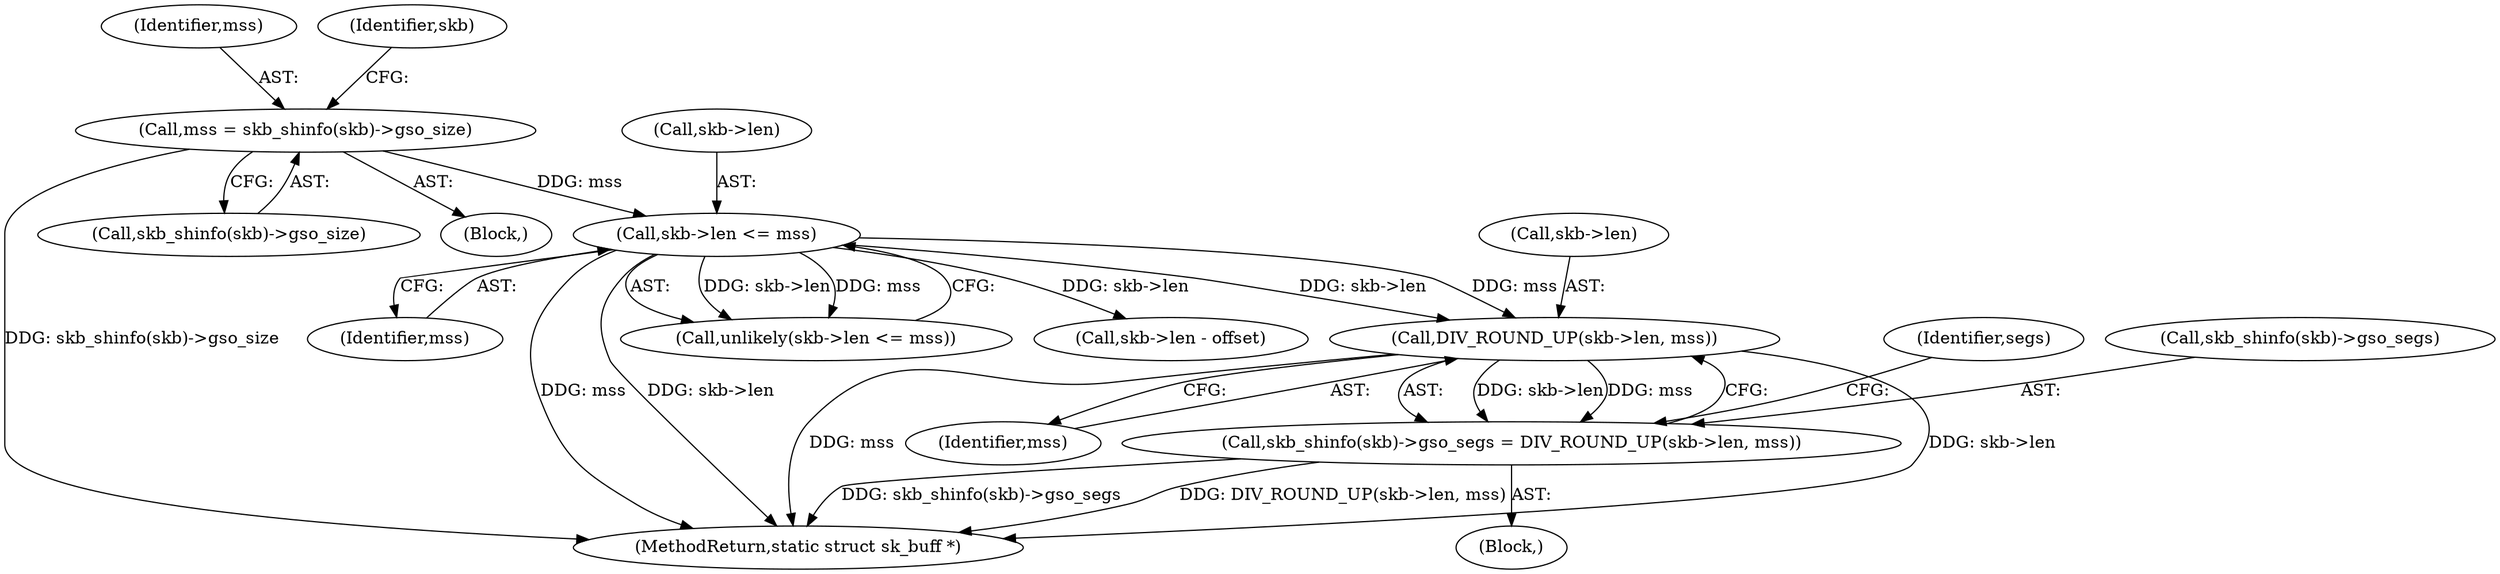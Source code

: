 digraph "0_linux_0e033e04c2678dbbe74a46b23fffb7bb918c288e@pointer" {
"1000187" [label="(Call,DIV_ROUND_UP(skb->len, mss))"];
"1000138" [label="(Call,skb->len <= mss)"];
"1000130" [label="(Call,mss = skb_shinfo(skb)->gso_size)"];
"1000182" [label="(Call,skb_shinfo(skb)->gso_segs = DIV_ROUND_UP(skb->len, mss))"];
"1000142" [label="(Identifier,mss)"];
"1000131" [label="(Identifier,mss)"];
"1000188" [label="(Call,skb->len)"];
"1000360" [label="(MethodReturn,static struct sk_buff *)"];
"1000137" [label="(Call,unlikely(skb->len <= mss))"];
"1000132" [label="(Call,skb_shinfo(skb)->gso_size)"];
"1000140" [label="(Identifier,skb)"];
"1000187" [label="(Call,DIV_ROUND_UP(skb->len, mss))"];
"1000193" [label="(Identifier,segs)"];
"1000223" [label="(Call,skb->len - offset)"];
"1000108" [label="(Block,)"];
"1000183" [label="(Call,skb_shinfo(skb)->gso_segs)"];
"1000139" [label="(Call,skb->len)"];
"1000130" [label="(Call,mss = skb_shinfo(skb)->gso_size)"];
"1000150" [label="(Block,)"];
"1000191" [label="(Identifier,mss)"];
"1000182" [label="(Call,skb_shinfo(skb)->gso_segs = DIV_ROUND_UP(skb->len, mss))"];
"1000138" [label="(Call,skb->len <= mss)"];
"1000187" -> "1000182"  [label="AST: "];
"1000187" -> "1000191"  [label="CFG: "];
"1000188" -> "1000187"  [label="AST: "];
"1000191" -> "1000187"  [label="AST: "];
"1000182" -> "1000187"  [label="CFG: "];
"1000187" -> "1000360"  [label="DDG: skb->len"];
"1000187" -> "1000360"  [label="DDG: mss"];
"1000187" -> "1000182"  [label="DDG: skb->len"];
"1000187" -> "1000182"  [label="DDG: mss"];
"1000138" -> "1000187"  [label="DDG: skb->len"];
"1000138" -> "1000187"  [label="DDG: mss"];
"1000138" -> "1000137"  [label="AST: "];
"1000138" -> "1000142"  [label="CFG: "];
"1000139" -> "1000138"  [label="AST: "];
"1000142" -> "1000138"  [label="AST: "];
"1000137" -> "1000138"  [label="CFG: "];
"1000138" -> "1000360"  [label="DDG: mss"];
"1000138" -> "1000360"  [label="DDG: skb->len"];
"1000138" -> "1000137"  [label="DDG: skb->len"];
"1000138" -> "1000137"  [label="DDG: mss"];
"1000130" -> "1000138"  [label="DDG: mss"];
"1000138" -> "1000223"  [label="DDG: skb->len"];
"1000130" -> "1000108"  [label="AST: "];
"1000130" -> "1000132"  [label="CFG: "];
"1000131" -> "1000130"  [label="AST: "];
"1000132" -> "1000130"  [label="AST: "];
"1000140" -> "1000130"  [label="CFG: "];
"1000130" -> "1000360"  [label="DDG: skb_shinfo(skb)->gso_size"];
"1000182" -> "1000150"  [label="AST: "];
"1000183" -> "1000182"  [label="AST: "];
"1000193" -> "1000182"  [label="CFG: "];
"1000182" -> "1000360"  [label="DDG: DIV_ROUND_UP(skb->len, mss)"];
"1000182" -> "1000360"  [label="DDG: skb_shinfo(skb)->gso_segs"];
}
